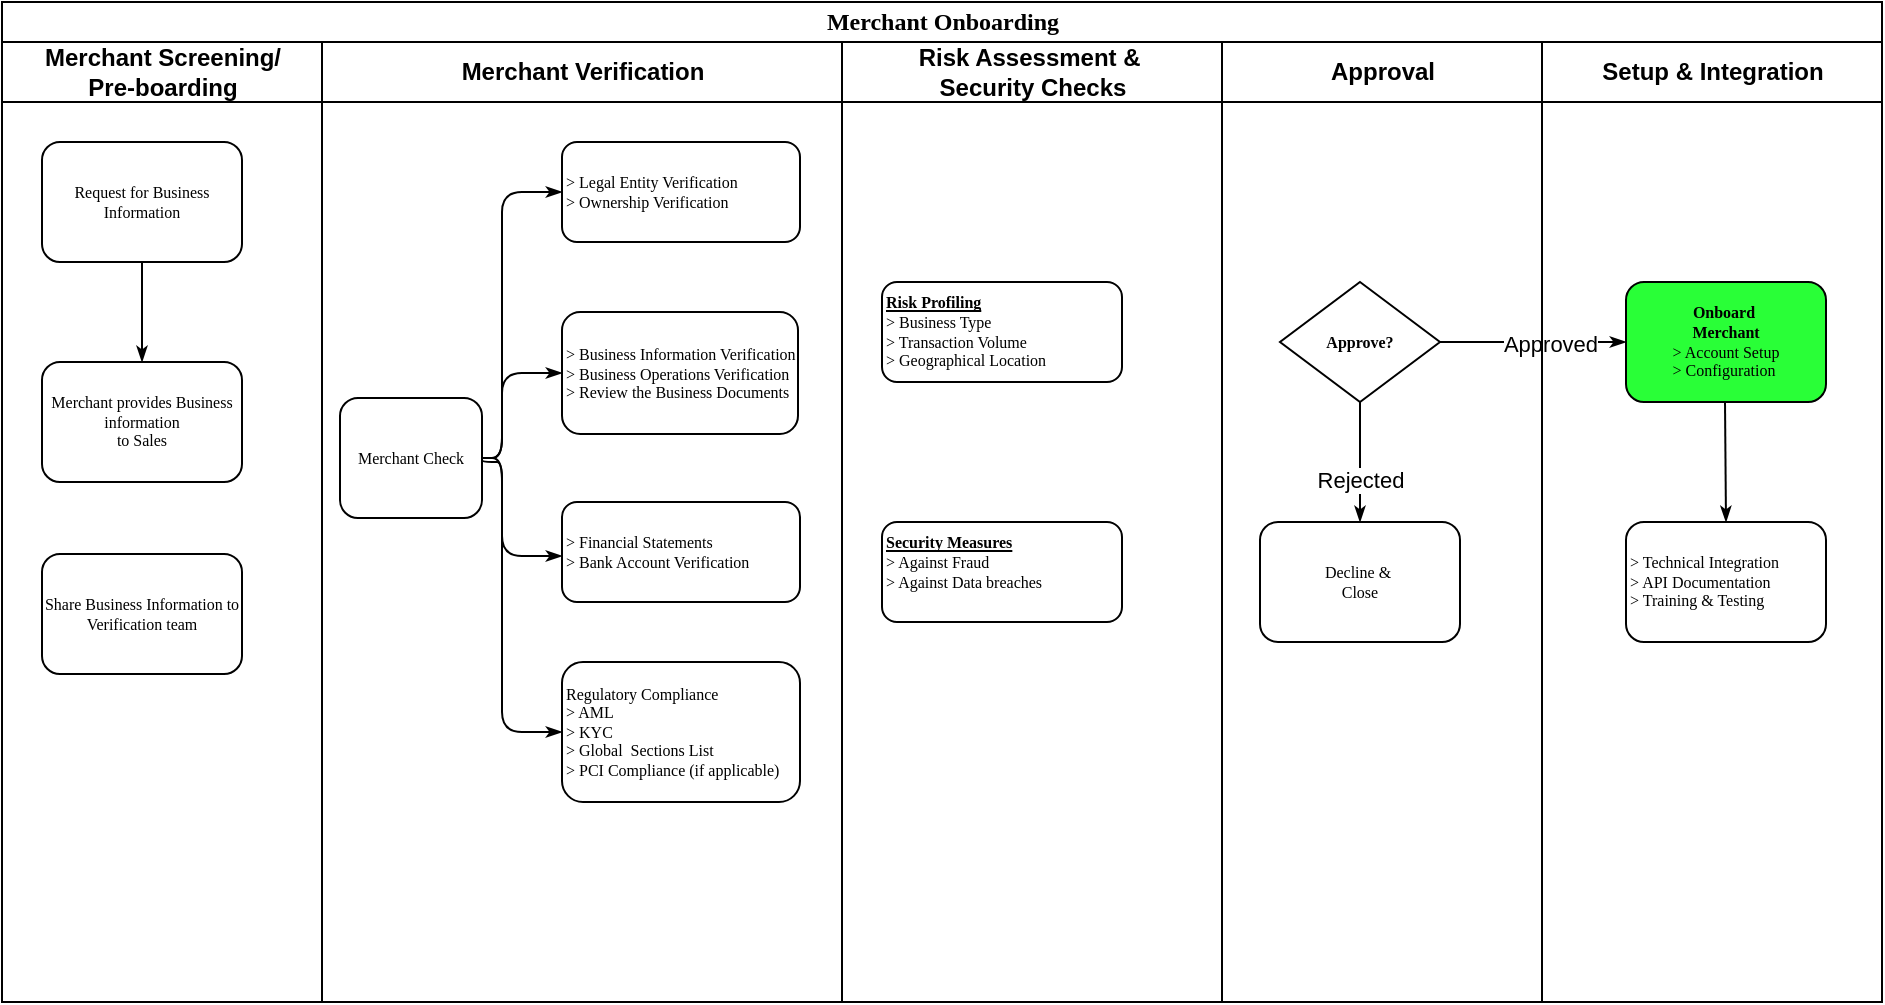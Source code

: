 <mxfile version="24.6.4" type="device">
  <diagram name="Page-1" id="74e2e168-ea6b-b213-b513-2b3c1d86103e">
    <mxGraphModel dx="1332" dy="433" grid="1" gridSize="10" guides="1" tooltips="1" connect="1" arrows="1" fold="1" page="1" pageScale="1" pageWidth="1100" pageHeight="850" background="none" math="0" shadow="0">
      <root>
        <mxCell id="0" />
        <mxCell id="1" parent="0" />
        <mxCell id="77e6c97f196da883-1" value="&lt;font style=&quot;font-size: 12px;&quot;&gt;Merchant Onboarding&lt;/font&gt;" style="swimlane;html=1;childLayout=stackLayout;startSize=20;rounded=0;shadow=0;labelBackgroundColor=none;strokeWidth=1;fontFamily=Verdana;fontSize=8;align=center;" parent="1" vertex="1">
          <mxGeometry x="80" y="40" width="940" height="500" as="geometry">
            <mxRectangle x="70" y="40" width="60" height="20" as="alternateBounds" />
          </mxGeometry>
        </mxCell>
        <mxCell id="77e6c97f196da883-2" value="Merchant Screening/&lt;div&gt;Pre-boarding&lt;/div&gt;" style="swimlane;html=1;startSize=30;" parent="77e6c97f196da883-1" vertex="1">
          <mxGeometry y="20" width="160" height="480" as="geometry">
            <mxRectangle y="20" width="50" height="730" as="alternateBounds" />
          </mxGeometry>
        </mxCell>
        <mxCell id="77e6c97f196da883-8" value="&lt;div&gt;&lt;span style=&quot;background-color: initial;&quot;&gt;Merchant provides Business information&lt;/span&gt;&lt;/div&gt;&lt;div&gt;&lt;span style=&quot;background-color: initial;&quot;&gt;to Sales&lt;/span&gt;&lt;/div&gt;" style="rounded=1;whiteSpace=wrap;html=1;shadow=0;labelBackgroundColor=none;strokeWidth=1;fontFamily=Verdana;fontSize=8;align=center;" parent="77e6c97f196da883-2" vertex="1">
          <mxGeometry x="20" y="160" width="100" height="60" as="geometry" />
        </mxCell>
        <mxCell id="77e6c97f196da883-9" value="Share Business Information to Verification team" style="rounded=1;whiteSpace=wrap;html=1;shadow=0;labelBackgroundColor=none;strokeWidth=1;fontFamily=Verdana;fontSize=8;align=center;" parent="77e6c97f196da883-2" vertex="1">
          <mxGeometry x="20" y="256" width="100" height="60" as="geometry" />
        </mxCell>
        <mxCell id="WSMtzNSsom89c6V6oeBX-3" value="Request for Business Information&lt;div&gt;&lt;/div&gt;" style="rounded=1;whiteSpace=wrap;html=1;shadow=0;labelBackgroundColor=none;strokeWidth=1;fontFamily=Verdana;fontSize=8;align=center;" vertex="1" parent="77e6c97f196da883-2">
          <mxGeometry x="20" y="50" width="100" height="60" as="geometry" />
        </mxCell>
        <mxCell id="77e6c97f196da883-27" style="edgeStyle=orthogonalEdgeStyle;rounded=1;html=1;labelBackgroundColor=none;startArrow=none;startFill=0;startSize=5;endArrow=classicThin;endFill=1;endSize=5;jettySize=auto;orthogonalLoop=1;strokeWidth=1;fontFamily=Verdana;fontSize=8;exitX=0.5;exitY=1;exitDx=0;exitDy=0;" parent="77e6c97f196da883-2" source="WSMtzNSsom89c6V6oeBX-3" edge="1">
          <mxGeometry relative="1" as="geometry">
            <Array as="points">
              <mxPoint x="70" y="130" />
              <mxPoint x="70" y="130" />
            </Array>
            <mxPoint x="70" y="160" as="targetPoint" />
          </mxGeometry>
        </mxCell>
        <mxCell id="77e6c97f196da883-3" value="Merchant Verification" style="swimlane;html=1;startSize=30;" parent="77e6c97f196da883-1" vertex="1">
          <mxGeometry x="160" y="20" width="260" height="480" as="geometry" />
        </mxCell>
        <mxCell id="77e6c97f196da883-12" value="Merchant Check" style="rounded=1;whiteSpace=wrap;html=1;shadow=0;labelBackgroundColor=none;strokeWidth=1;fontFamily=Verdana;fontSize=8;align=center;" parent="77e6c97f196da883-3" vertex="1">
          <mxGeometry x="9" y="178" width="71" height="60" as="geometry" />
        </mxCell>
        <mxCell id="WSMtzNSsom89c6V6oeBX-4" value="&amp;gt; Legal Entity Verification&amp;nbsp;&lt;div&gt;&amp;gt; Ownership Verification&lt;/div&gt;" style="rounded=1;whiteSpace=wrap;html=1;shadow=0;labelBackgroundColor=none;strokeWidth=1;fontFamily=Verdana;fontSize=8;align=left;" vertex="1" parent="77e6c97f196da883-3">
          <mxGeometry x="120" y="50" width="119" height="50" as="geometry" />
        </mxCell>
        <mxCell id="WSMtzNSsom89c6V6oeBX-5" value="&amp;gt; Financial Statements&lt;div&gt;&amp;gt; Bank Account Verification&lt;/div&gt;" style="rounded=1;whiteSpace=wrap;html=1;shadow=0;labelBackgroundColor=none;strokeWidth=1;fontFamily=Verdana;fontSize=8;align=left;" vertex="1" parent="77e6c97f196da883-3">
          <mxGeometry x="120" y="230" width="119" height="50" as="geometry" />
        </mxCell>
        <mxCell id="WSMtzNSsom89c6V6oeBX-12" value="&amp;gt; Business Information Verification&lt;div&gt;&amp;gt; Business Operations Verification&lt;/div&gt;&lt;div&gt;&amp;gt; Review the Business Documents&lt;/div&gt;" style="rounded=1;whiteSpace=wrap;html=1;shadow=0;labelBackgroundColor=none;strokeWidth=1;fontFamily=Verdana;fontSize=8;align=left;" vertex="1" parent="77e6c97f196da883-3">
          <mxGeometry x="120" y="135" width="118" height="61" as="geometry" />
        </mxCell>
        <mxCell id="WSMtzNSsom89c6V6oeBX-15" value="&lt;div&gt;Regulatory Compliance&lt;/div&gt;&amp;gt; AML&lt;div&gt;&amp;gt; KYC&lt;/div&gt;&lt;div&gt;&amp;gt; Global&amp;nbsp; Sections List&lt;/div&gt;&lt;div&gt;&amp;gt; PCI Compliance (if applicable)&lt;/div&gt;" style="rounded=1;whiteSpace=wrap;html=1;shadow=0;labelBackgroundColor=none;strokeWidth=1;fontFamily=Verdana;fontSize=8;align=left;" vertex="1" parent="77e6c97f196da883-3">
          <mxGeometry x="120" y="310" width="119" height="70" as="geometry" />
        </mxCell>
        <mxCell id="WSMtzNSsom89c6V6oeBX-19" style="edgeStyle=orthogonalEdgeStyle;rounded=1;html=1;labelBackgroundColor=none;startArrow=none;startFill=0;startSize=5;endArrow=classicThin;endFill=1;endSize=5;jettySize=auto;orthogonalLoop=1;strokeWidth=1;fontFamily=Verdana;fontSize=8;exitX=1;exitY=0.5;exitDx=0;exitDy=0;entryX=0;entryY=0.5;entryDx=0;entryDy=0;" edge="1" parent="77e6c97f196da883-3" source="77e6c97f196da883-12" target="WSMtzNSsom89c6V6oeBX-12">
          <mxGeometry relative="1" as="geometry">
            <Array as="points">
              <mxPoint x="90" y="208" />
              <mxPoint x="90" y="166" />
            </Array>
            <mxPoint x="90" y="110" as="sourcePoint" />
            <mxPoint x="90" y="160" as="targetPoint" />
          </mxGeometry>
        </mxCell>
        <mxCell id="WSMtzNSsom89c6V6oeBX-20" style="edgeStyle=orthogonalEdgeStyle;rounded=1;html=1;labelBackgroundColor=none;startArrow=none;startFill=0;startSize=5;endArrow=classicThin;endFill=1;endSize=5;jettySize=auto;orthogonalLoop=1;strokeWidth=1;fontFamily=Verdana;fontSize=8;exitX=1;exitY=0.5;exitDx=0;exitDy=0;entryX=0;entryY=0.5;entryDx=0;entryDy=0;" edge="1" parent="77e6c97f196da883-3" source="77e6c97f196da883-12" target="WSMtzNSsom89c6V6oeBX-4">
          <mxGeometry relative="1" as="geometry">
            <Array as="points">
              <mxPoint x="90" y="208" />
              <mxPoint x="90" y="75" />
            </Array>
            <mxPoint x="90" y="218" as="sourcePoint" />
            <mxPoint x="130" y="176" as="targetPoint" />
          </mxGeometry>
        </mxCell>
        <mxCell id="WSMtzNSsom89c6V6oeBX-22" style="edgeStyle=orthogonalEdgeStyle;rounded=1;html=1;labelBackgroundColor=none;startArrow=none;startFill=0;startSize=5;endArrow=classicThin;endFill=1;endSize=5;jettySize=auto;orthogonalLoop=1;strokeWidth=1;fontFamily=Verdana;fontSize=8;exitX=1;exitY=0.5;exitDx=0;exitDy=0;entryX=0;entryY=0.5;entryDx=0;entryDy=0;" edge="1" parent="77e6c97f196da883-3" source="77e6c97f196da883-12" target="WSMtzNSsom89c6V6oeBX-15">
          <mxGeometry relative="1" as="geometry">
            <Array as="points">
              <mxPoint x="90" y="208" />
              <mxPoint x="90" y="345" />
            </Array>
            <mxPoint x="60" y="290" as="sourcePoint" />
            <mxPoint x="100" y="337" as="targetPoint" />
          </mxGeometry>
        </mxCell>
        <mxCell id="WSMtzNSsom89c6V6oeBX-23" style="edgeStyle=orthogonalEdgeStyle;rounded=1;html=1;labelBackgroundColor=none;startArrow=none;startFill=0;startSize=5;endArrow=classicThin;endFill=1;endSize=5;jettySize=auto;orthogonalLoop=1;strokeWidth=1;fontFamily=Verdana;fontSize=8;exitX=1;exitY=0.5;exitDx=0;exitDy=0;" edge="1" parent="77e6c97f196da883-3" source="77e6c97f196da883-12">
          <mxGeometry relative="1" as="geometry">
            <Array as="points">
              <mxPoint x="80" y="210" />
              <mxPoint x="90" y="210" />
              <mxPoint x="90" y="257" />
            </Array>
            <mxPoint x="100" y="210" as="sourcePoint" />
            <mxPoint x="120" y="257" as="targetPoint" />
          </mxGeometry>
        </mxCell>
        <mxCell id="77e6c97f196da883-4" value="Risk Assessment &amp;amp;&amp;nbsp;&lt;div&gt;Security Checks&lt;/div&gt;" style="swimlane;html=1;startSize=30;" parent="77e6c97f196da883-1" vertex="1">
          <mxGeometry x="420" y="20" width="190" height="480" as="geometry" />
        </mxCell>
        <mxCell id="WSMtzNSsom89c6V6oeBX-16" value="&lt;div&gt;&lt;b&gt;&lt;u&gt;Risk Profiling&lt;/u&gt;&lt;/b&gt;&lt;/div&gt;&amp;gt; Business Type&lt;div&gt;&lt;span style=&quot;background-color: initial;&quot;&gt;&amp;gt; Transaction Volume&lt;/span&gt;&lt;br&gt;&lt;/div&gt;&lt;div&gt;&amp;gt; Geographical Location&lt;/div&gt;" style="rounded=1;whiteSpace=wrap;html=1;shadow=0;labelBackgroundColor=none;strokeWidth=1;fontFamily=Verdana;fontSize=8;align=left;" vertex="1" parent="77e6c97f196da883-4">
          <mxGeometry x="20" y="120" width="120" height="50" as="geometry" />
        </mxCell>
        <mxCell id="WSMtzNSsom89c6V6oeBX-25" value="&lt;div&gt;&lt;b&gt;&lt;u&gt;Security Measures&lt;/u&gt;&lt;/b&gt;&lt;/div&gt;&amp;gt; Against Fraud&lt;div&gt;&lt;span style=&quot;background-color: initial;&quot;&gt;&amp;gt; Against Data breaches&lt;/span&gt;&lt;br&gt;&lt;/div&gt;&lt;div&gt;&lt;br&gt;&lt;/div&gt;" style="rounded=1;whiteSpace=wrap;html=1;shadow=0;labelBackgroundColor=none;strokeWidth=1;fontFamily=Verdana;fontSize=8;align=left;" vertex="1" parent="77e6c97f196da883-4">
          <mxGeometry x="20" y="240" width="120" height="50" as="geometry" />
        </mxCell>
        <mxCell id="77e6c97f196da883-5" value="Approval" style="swimlane;html=1;startSize=30;" parent="77e6c97f196da883-1" vertex="1">
          <mxGeometry x="610" y="20" width="160" height="480" as="geometry" />
        </mxCell>
        <mxCell id="77e6c97f196da883-15" value="Decline &amp;amp;&amp;nbsp;&lt;div&gt;Close&lt;/div&gt;" style="rounded=1;whiteSpace=wrap;html=1;shadow=0;labelBackgroundColor=none;strokeWidth=1;fontFamily=Verdana;fontSize=8;align=center;" parent="77e6c97f196da883-5" vertex="1">
          <mxGeometry x="19" y="240" width="100" height="60" as="geometry" />
        </mxCell>
        <mxCell id="77e6c97f196da883-16" value="&lt;b&gt;Approve?&lt;/b&gt;" style="rhombus;whiteSpace=wrap;html=1;rounded=0;shadow=0;labelBackgroundColor=none;strokeWidth=1;fontFamily=Verdana;fontSize=8;align=center;" parent="77e6c97f196da883-5" vertex="1">
          <mxGeometry x="29" y="120" width="80" height="60" as="geometry" />
        </mxCell>
        <mxCell id="77e6c97f196da883-34" style="edgeStyle=orthogonalEdgeStyle;rounded=1;html=1;labelBackgroundColor=none;startArrow=none;startFill=0;startSize=5;endArrow=classicThin;endFill=1;endSize=5;jettySize=auto;orthogonalLoop=1;strokeColor=#000000;strokeWidth=1;fontFamily=Verdana;fontSize=8;fontColor=#000000;exitX=0.5;exitY=1;exitDx=0;exitDy=0;entryX=0.5;entryY=0;entryDx=0;entryDy=0;" parent="77e6c97f196da883-5" source="77e6c97f196da883-16" target="77e6c97f196da883-15" edge="1">
          <mxGeometry relative="1" as="geometry">
            <mxPoint x="19" y="200" as="targetPoint" />
          </mxGeometry>
        </mxCell>
        <mxCell id="WSMtzNSsom89c6V6oeBX-26" value="Rejected" style="edgeLabel;html=1;align=center;verticalAlign=middle;resizable=0;points=[];" vertex="1" connectable="0" parent="77e6c97f196da883-34">
          <mxGeometry x="0.3" relative="1" as="geometry">
            <mxPoint as="offset" />
          </mxGeometry>
        </mxCell>
        <mxCell id="77e6c97f196da883-35" style="edgeStyle=orthogonalEdgeStyle;rounded=1;html=1;labelBackgroundColor=none;startArrow=none;startFill=0;startSize=5;endArrow=classicThin;endFill=1;endSize=5;jettySize=auto;orthogonalLoop=1;strokeWidth=1;fontFamily=Verdana;fontSize=8;exitX=1;exitY=0.5;exitDx=0;exitDy=0;" parent="77e6c97f196da883-1" source="77e6c97f196da883-16" target="77e6c97f196da883-17" edge="1">
          <mxGeometry relative="1" as="geometry" />
        </mxCell>
        <mxCell id="WSMtzNSsom89c6V6oeBX-31" value="Approved" style="edgeLabel;html=1;align=center;verticalAlign=middle;resizable=0;points=[];" vertex="1" connectable="0" parent="77e6c97f196da883-35">
          <mxGeometry x="0.167" y="-1" relative="1" as="geometry">
            <mxPoint as="offset" />
          </mxGeometry>
        </mxCell>
        <mxCell id="77e6c97f196da883-7" value="Setup &amp;amp; Integration" style="swimlane;html=1;startSize=30;" parent="77e6c97f196da883-1" vertex="1">
          <mxGeometry x="770" y="20" width="170" height="480" as="geometry">
            <mxRectangle x="640" y="20" width="40" height="730" as="alternateBounds" />
          </mxGeometry>
        </mxCell>
        <mxCell id="77e6c97f196da883-17" value="&lt;b&gt;Onboard&amp;nbsp;&lt;/b&gt;&lt;div&gt;&lt;b&gt;Merchant&lt;/b&gt;&lt;/div&gt;&lt;div&gt;&amp;gt; Account Setup&lt;/div&gt;&lt;div&gt;&amp;gt; Configuration&amp;nbsp;&lt;/div&gt;" style="rounded=1;whiteSpace=wrap;html=1;shadow=0;labelBackgroundColor=none;strokeWidth=1;fontFamily=Verdana;fontSize=8;align=center;fillColor=#29FF37;" parent="77e6c97f196da883-7" vertex="1">
          <mxGeometry x="42" y="120" width="100" height="60" as="geometry" />
        </mxCell>
        <mxCell id="WSMtzNSsom89c6V6oeBX-9" value="&amp;gt; Technical Integration&lt;div&gt;&amp;gt; API Documentation&lt;/div&gt;&lt;div&gt;&amp;gt; Training &amp;amp; Testing&lt;/div&gt;" style="rounded=1;whiteSpace=wrap;html=1;shadow=0;labelBackgroundColor=none;strokeWidth=1;fontFamily=Verdana;fontSize=8;align=left;" vertex="1" parent="77e6c97f196da883-7">
          <mxGeometry x="42" y="240" width="100" height="60" as="geometry" />
        </mxCell>
        <mxCell id="WSMtzNSsom89c6V6oeBX-34" style="edgeStyle=orthogonalEdgeStyle;rounded=1;html=1;labelBackgroundColor=none;startArrow=none;startFill=0;startSize=5;endArrow=classicThin;endFill=1;endSize=5;jettySize=auto;orthogonalLoop=1;strokeColor=#000000;strokeWidth=1;fontFamily=Verdana;fontSize=8;fontColor=#000000;exitX=0.5;exitY=1;exitDx=0;exitDy=0;entryX=0.5;entryY=0;entryDx=0;entryDy=0;" edge="1" parent="77e6c97f196da883-7" target="WSMtzNSsom89c6V6oeBX-9">
          <mxGeometry relative="1" as="geometry">
            <mxPoint x="91.5" y="180" as="sourcePoint" />
            <mxPoint x="92" y="230" as="targetPoint" />
          </mxGeometry>
        </mxCell>
      </root>
    </mxGraphModel>
  </diagram>
</mxfile>

